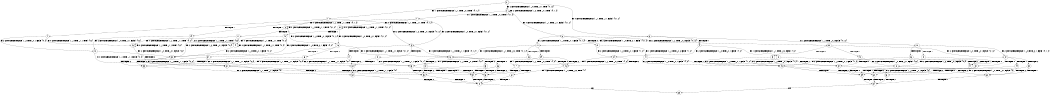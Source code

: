 digraph BCG {
size = "7, 10.5";
center = TRUE;
node [shape = circle];
0 [peripheries = 2];
0 -> 1 [label = "EX !1 !ATOMIC_EXCH_BRANCH (1, +1, TRUE, +0, 2, TRUE) !{0, 1, 2}"];
0 -> 2 [label = "EX !2 !ATOMIC_EXCH_BRANCH (1, +0, TRUE, +0, 1, TRUE) !{0, 1, 2}"];
0 -> 3 [label = "EX !0 !ATOMIC_EXCH_BRANCH (1, +1, TRUE, +1, 1, FALSE) !{0, 1, 2}"];
1 -> 4 [label = "TERMINATE !1"];
1 -> 5 [label = "EX !2 !ATOMIC_EXCH_BRANCH (1, +0, TRUE, +0, 1, FALSE) !{0, 1, 2}"];
1 -> 6 [label = "EX !0 !ATOMIC_EXCH_BRANCH (1, +1, TRUE, +1, 1, TRUE) !{0, 1, 2}"];
2 -> 7 [label = "EX !1 !ATOMIC_EXCH_BRANCH (1, +1, TRUE, +0, 2, TRUE) !{0, 1, 2}"];
2 -> 8 [label = "EX !0 !ATOMIC_EXCH_BRANCH (1, +1, TRUE, +1, 1, FALSE) !{0, 1, 2}"];
2 -> 2 [label = "EX !2 !ATOMIC_EXCH_BRANCH (1, +0, TRUE, +0, 1, TRUE) !{0, 1, 2}"];
3 -> 9 [label = "TERMINATE !0"];
3 -> 10 [label = "EX !1 !ATOMIC_EXCH_BRANCH (1, +1, TRUE, +0, 2, FALSE) !{0, 1, 2}"];
3 -> 11 [label = "EX !2 !ATOMIC_EXCH_BRANCH (1, +0, TRUE, +0, 1, FALSE) !{0, 1, 2}"];
4 -> 12 [label = "EX !2 !ATOMIC_EXCH_BRANCH (1, +0, TRUE, +0, 1, FALSE) !{0, 2}"];
4 -> 13 [label = "EX !0 !ATOMIC_EXCH_BRANCH (1, +1, TRUE, +1, 1, TRUE) !{0, 2}"];
5 -> 14 [label = "TERMINATE !1"];
5 -> 15 [label = "TERMINATE !2"];
5 -> 16 [label = "EX !0 !ATOMIC_EXCH_BRANCH (1, +1, TRUE, +1, 1, FALSE) !{0, 1, 2}"];
6 -> 17 [label = "TERMINATE !1"];
6 -> 18 [label = "EX !2 !ATOMIC_EXCH_BRANCH (1, +0, TRUE, +0, 1, FALSE) !{0, 1, 2}"];
6 -> 6 [label = "EX !0 !ATOMIC_EXCH_BRANCH (1, +1, TRUE, +1, 1, TRUE) !{0, 1, 2}"];
7 -> 19 [label = "TERMINATE !1"];
7 -> 20 [label = "EX !0 !ATOMIC_EXCH_BRANCH (1, +1, TRUE, +1, 1, TRUE) !{0, 1, 2}"];
7 -> 5 [label = "EX !2 !ATOMIC_EXCH_BRANCH (1, +0, TRUE, +0, 1, FALSE) !{0, 1, 2}"];
8 -> 21 [label = "TERMINATE !0"];
8 -> 22 [label = "EX !1 !ATOMIC_EXCH_BRANCH (1, +1, TRUE, +0, 2, FALSE) !{0, 1, 2}"];
8 -> 11 [label = "EX !2 !ATOMIC_EXCH_BRANCH (1, +0, TRUE, +0, 1, FALSE) !{0, 1, 2}"];
9 -> 23 [label = "EX !1 !ATOMIC_EXCH_BRANCH (1, +1, TRUE, +0, 2, FALSE) !{1, 2}"];
9 -> 24 [label = "EX !2 !ATOMIC_EXCH_BRANCH (1, +0, TRUE, +0, 1, FALSE) !{1, 2}"];
10 -> 25 [label = "TERMINATE !1"];
10 -> 26 [label = "TERMINATE !0"];
10 -> 27 [label = "EX !2 !ATOMIC_EXCH_BRANCH (1, +0, TRUE, +0, 1, FALSE) !{0, 1, 2}"];
11 -> 28 [label = "TERMINATE !2"];
11 -> 29 [label = "TERMINATE !0"];
11 -> 16 [label = "EX !1 !ATOMIC_EXCH_BRANCH (1, +1, TRUE, +0, 2, TRUE) !{0, 1, 2}"];
12 -> 30 [label = "TERMINATE !2"];
12 -> 31 [label = "EX !0 !ATOMIC_EXCH_BRANCH (1, +1, TRUE, +1, 1, FALSE) !{0, 2}"];
13 -> 32 [label = "EX !2 !ATOMIC_EXCH_BRANCH (1, +0, TRUE, +0, 1, FALSE) !{0, 2}"];
13 -> 13 [label = "EX !0 !ATOMIC_EXCH_BRANCH (1, +1, TRUE, +1, 1, TRUE) !{0, 2}"];
14 -> 30 [label = "TERMINATE !2"];
14 -> 31 [label = "EX !0 !ATOMIC_EXCH_BRANCH (1, +1, TRUE, +1, 1, FALSE) !{0, 2}"];
15 -> 30 [label = "TERMINATE !1"];
15 -> 33 [label = "EX !0 !ATOMIC_EXCH_BRANCH (1, +1, TRUE, +1, 1, FALSE) !{0, 1}"];
16 -> 34 [label = "TERMINATE !1"];
16 -> 35 [label = "TERMINATE !2"];
16 -> 36 [label = "TERMINATE !0"];
17 -> 32 [label = "EX !2 !ATOMIC_EXCH_BRANCH (1, +0, TRUE, +0, 1, FALSE) !{0, 2}"];
17 -> 13 [label = "EX !0 !ATOMIC_EXCH_BRANCH (1, +1, TRUE, +1, 1, TRUE) !{0, 2}"];
18 -> 37 [label = "TERMINATE !1"];
18 -> 38 [label = "TERMINATE !2"];
18 -> 16 [label = "EX !0 !ATOMIC_EXCH_BRANCH (1, +1, TRUE, +1, 1, FALSE) !{0, 1, 2}"];
19 -> 39 [label = "EX !0 !ATOMIC_EXCH_BRANCH (1, +1, TRUE, +1, 1, TRUE) !{0, 2}"];
19 -> 12 [label = "EX !2 !ATOMIC_EXCH_BRANCH (1, +0, TRUE, +0, 1, FALSE) !{0, 2}"];
20 -> 40 [label = "TERMINATE !1"];
20 -> 18 [label = "EX !2 !ATOMIC_EXCH_BRANCH (1, +0, TRUE, +0, 1, FALSE) !{0, 1, 2}"];
20 -> 20 [label = "EX !0 !ATOMIC_EXCH_BRANCH (1, +1, TRUE, +1, 1, TRUE) !{0, 1, 2}"];
21 -> 41 [label = "EX !1 !ATOMIC_EXCH_BRANCH (1, +1, TRUE, +0, 2, FALSE) !{1, 2}"];
21 -> 24 [label = "EX !2 !ATOMIC_EXCH_BRANCH (1, +0, TRUE, +0, 1, FALSE) !{1, 2}"];
22 -> 42 [label = "TERMINATE !1"];
22 -> 43 [label = "TERMINATE !0"];
22 -> 27 [label = "EX !2 !ATOMIC_EXCH_BRANCH (1, +0, TRUE, +0, 1, FALSE) !{0, 1, 2}"];
23 -> 44 [label = "TERMINATE !1"];
23 -> 45 [label = "EX !2 !ATOMIC_EXCH_BRANCH (1, +0, TRUE, +0, 1, FALSE) !{1, 2}"];
24 -> 46 [label = "TERMINATE !2"];
24 -> 47 [label = "EX !1 !ATOMIC_EXCH_BRANCH (1, +1, TRUE, +0, 2, TRUE) !{1, 2}"];
25 -> 44 [label = "TERMINATE !0"];
25 -> 48 [label = "EX !2 !ATOMIC_EXCH_BRANCH (1, +0, TRUE, +0, 1, FALSE) !{0, 2}"];
26 -> 44 [label = "TERMINATE !1"];
26 -> 45 [label = "EX !2 !ATOMIC_EXCH_BRANCH (1, +0, TRUE, +0, 1, FALSE) !{1, 2}"];
27 -> 49 [label = "TERMINATE !1"];
27 -> 50 [label = "TERMINATE !2"];
27 -> 51 [label = "TERMINATE !0"];
28 -> 46 [label = "TERMINATE !0"];
28 -> 33 [label = "EX !1 !ATOMIC_EXCH_BRANCH (1, +1, TRUE, +0, 2, TRUE) !{0, 1}"];
29 -> 46 [label = "TERMINATE !2"];
29 -> 47 [label = "EX !1 !ATOMIC_EXCH_BRANCH (1, +1, TRUE, +0, 2, TRUE) !{1, 2}"];
30 -> 52 [label = "EX !0 !ATOMIC_EXCH_BRANCH (1, +1, TRUE, +1, 1, FALSE) !{0}"];
31 -> 53 [label = "TERMINATE !2"];
31 -> 54 [label = "TERMINATE !0"];
32 -> 55 [label = "TERMINATE !2"];
32 -> 31 [label = "EX !0 !ATOMIC_EXCH_BRANCH (1, +1, TRUE, +1, 1, FALSE) !{0, 2}"];
33 -> 53 [label = "TERMINATE !1"];
33 -> 56 [label = "TERMINATE !0"];
34 -> 53 [label = "TERMINATE !2"];
34 -> 54 [label = "TERMINATE !0"];
35 -> 53 [label = "TERMINATE !1"];
35 -> 56 [label = "TERMINATE !0"];
36 -> 54 [label = "TERMINATE !1"];
36 -> 56 [label = "TERMINATE !2"];
37 -> 55 [label = "TERMINATE !2"];
37 -> 31 [label = "EX !0 !ATOMIC_EXCH_BRANCH (1, +1, TRUE, +1, 1, FALSE) !{0, 2}"];
38 -> 55 [label = "TERMINATE !1"];
38 -> 33 [label = "EX !0 !ATOMIC_EXCH_BRANCH (1, +1, TRUE, +1, 1, FALSE) !{0, 1}"];
39 -> 32 [label = "EX !2 !ATOMIC_EXCH_BRANCH (1, +0, TRUE, +0, 1, FALSE) !{0, 2}"];
39 -> 39 [label = "EX !0 !ATOMIC_EXCH_BRANCH (1, +1, TRUE, +1, 1, TRUE) !{0, 2}"];
40 -> 32 [label = "EX !2 !ATOMIC_EXCH_BRANCH (1, +0, TRUE, +0, 1, FALSE) !{0, 2}"];
40 -> 39 [label = "EX !0 !ATOMIC_EXCH_BRANCH (1, +1, TRUE, +1, 1, TRUE) !{0, 2}"];
41 -> 57 [label = "TERMINATE !1"];
41 -> 45 [label = "EX !2 !ATOMIC_EXCH_BRANCH (1, +0, TRUE, +0, 1, FALSE) !{1, 2}"];
42 -> 57 [label = "TERMINATE !0"];
42 -> 48 [label = "EX !2 !ATOMIC_EXCH_BRANCH (1, +0, TRUE, +0, 1, FALSE) !{0, 2}"];
43 -> 57 [label = "TERMINATE !1"];
43 -> 45 [label = "EX !2 !ATOMIC_EXCH_BRANCH (1, +0, TRUE, +0, 1, FALSE) !{1, 2}"];
44 -> 58 [label = "EX !2 !ATOMIC_EXCH_BRANCH (1, +0, TRUE, +0, 1, FALSE) !{2}"];
45 -> 59 [label = "TERMINATE !1"];
45 -> 60 [label = "TERMINATE !2"];
46 -> 61 [label = "EX !1 !ATOMIC_EXCH_BRANCH (1, +1, TRUE, +0, 2, TRUE) !{1}"];
47 -> 54 [label = "TERMINATE !1"];
47 -> 56 [label = "TERMINATE !2"];
48 -> 62 [label = "TERMINATE !2"];
48 -> 59 [label = "TERMINATE !0"];
49 -> 62 [label = "TERMINATE !2"];
49 -> 59 [label = "TERMINATE !0"];
50 -> 62 [label = "TERMINATE !1"];
50 -> 60 [label = "TERMINATE !0"];
51 -> 59 [label = "TERMINATE !1"];
51 -> 60 [label = "TERMINATE !2"];
52 -> 63 [label = "TERMINATE !0"];
53 -> 63 [label = "TERMINATE !0"];
54 -> 63 [label = "TERMINATE !2"];
55 -> 52 [label = "EX !0 !ATOMIC_EXCH_BRANCH (1, +1, TRUE, +1, 1, FALSE) !{0}"];
56 -> 63 [label = "TERMINATE !1"];
57 -> 58 [label = "EX !2 !ATOMIC_EXCH_BRANCH (1, +0, TRUE, +0, 1, FALSE) !{2}"];
58 -> 64 [label = "TERMINATE !2"];
59 -> 64 [label = "TERMINATE !2"];
60 -> 64 [label = "TERMINATE !1"];
61 -> 63 [label = "TERMINATE !1"];
62 -> 64 [label = "TERMINATE !0"];
63 -> 65 [label = "exit"];
64 -> 65 [label = "exit"];
}
